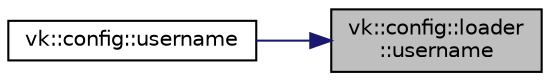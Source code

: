 digraph "vk::config::loader::username"
{
 // LATEX_PDF_SIZE
  edge [fontname="Helvetica",fontsize="10",labelfontname="Helvetica",labelfontsize="10"];
  node [fontname="Helvetica",fontsize="10",shape=record];
  rankdir="RL";
  Node1 [label="vk::config::loader\l::username",height=0.2,width=0.4,color="black", fillcolor="grey75", style="filled", fontcolor="black",tooltip=" "];
  Node1 -> Node2 [dir="back",color="midnightblue",fontsize="10",style="solid",fontname="Helvetica"];
  Node2 [label="vk::config::username",height=0.2,width=0.4,color="black", fillcolor="white", style="filled",URL="$namespacevk_1_1config.html#afb7e0c89cfd77d946196e3e6f93f08d2",tooltip=" "];
}
